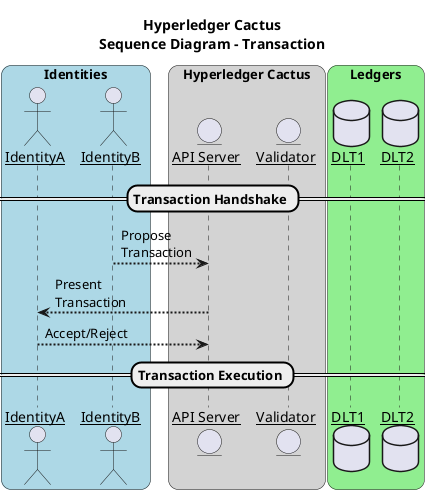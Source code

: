 @startuml Sequence Diagram - Transaction

title Hyperledger Cactus\nSequence Diagram - Transaction

skinparam sequenceArrowThickness 2
skinparam roundcorner 20
skinparam maxmessagesize 60
skinparam sequenceParticipant underline

box "Identities" #LightBlue
actor IdentityA as a
actor IdentityB as b
end box

box "Hyperledger Cactus" #LightGray
entity "API Server" as apis
entity "Validator" as v
end box

box "Ledgers" #LightGreen
database DLT1 as d1
database DLT2 as d2
end box

== Transaction Handshake ==

b --> apis: Propose Transaction
apis --> a: Present Transaction
a --> apis: Accept/Reject

== Transaction Execution ==


@enduml
